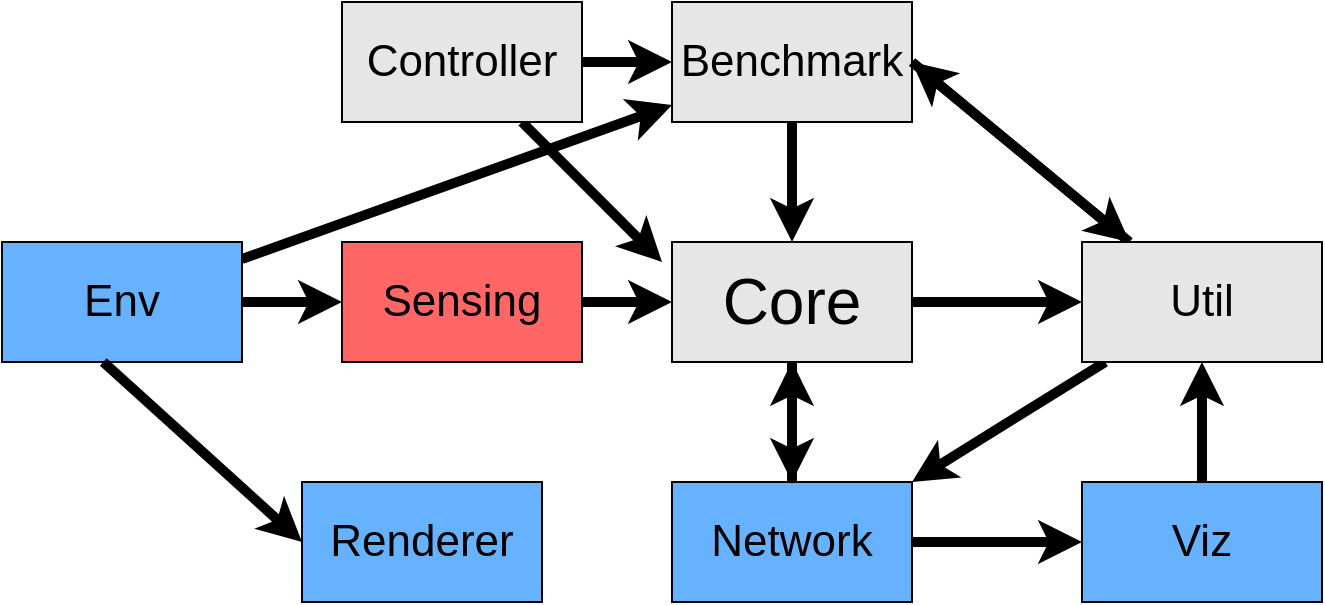 <mxfile version="16.5.3" type="github">
  <diagram id="4d9_lw18VRiKHgwqIARj" name="Page-1">
    <mxGraphModel dx="996" dy="648" grid="1" gridSize="10" guides="1" tooltips="1" connect="1" arrows="1" fold="1" page="1" pageScale="1" pageWidth="850" pageHeight="1100" math="0" shadow="0">
      <root>
        <mxCell id="0" />
        <mxCell id="1" parent="0" />
        <mxCell id="Ux1Jz94SZOap6DYFeqx9-13" value="" style="edgeStyle=none;rounded=0;orthogonalLoop=1;jettySize=auto;html=1;fontSize=22;strokeWidth=5;" parent="1" source="Ux1Jz94SZOap6DYFeqx9-2" target="Ux1Jz94SZOap6DYFeqx9-4" edge="1">
          <mxGeometry relative="1" as="geometry" />
        </mxCell>
        <mxCell id="Ux1Jz94SZOap6DYFeqx9-2" value="&lt;font style=&quot;font-size: 32px&quot;&gt;Core&lt;/font&gt;" style="rounded=0;whiteSpace=wrap;html=1;shadow=0;glass=0;sketch=0;imageWidth=24;arcSize=12;fillColor=#E6E6E6;gradientColor=none;" parent="1" vertex="1">
          <mxGeometry x="365" y="350" width="120" height="60" as="geometry" />
        </mxCell>
        <mxCell id="Ux1Jz94SZOap6DYFeqx9-11" value="" style="edgeStyle=orthogonalEdgeStyle;rounded=0;orthogonalLoop=1;jettySize=auto;html=1;fontSize=22;strokeWidth=5;" parent="1" source="Ux1Jz94SZOap6DYFeqx9-3" target="Ux1Jz94SZOap6DYFeqx9-2" edge="1">
          <mxGeometry relative="1" as="geometry" />
        </mxCell>
        <mxCell id="Ux1Jz94SZOap6DYFeqx9-3" value="&lt;font style=&quot;font-size: 22px&quot;&gt;Benchmark&lt;/font&gt;" style="rounded=0;whiteSpace=wrap;html=1;shadow=0;glass=0;sketch=0;imageWidth=24;arcSize=12;fillColor=#E6E6E6;strokeColor=#000000;" parent="1" vertex="1">
          <mxGeometry x="365" y="230" width="120" height="60" as="geometry" />
        </mxCell>
        <mxCell id="Ux1Jz94SZOap6DYFeqx9-12" style="rounded=0;orthogonalLoop=1;jettySize=auto;html=1;entryX=1;entryY=0.5;entryDx=0;entryDy=0;fontSize=22;strokeWidth=5;strokeColor=default;" parent="1" source="Ux1Jz94SZOap6DYFeqx9-4" target="Ux1Jz94SZOap6DYFeqx9-3" edge="1">
          <mxGeometry relative="1" as="geometry" />
        </mxCell>
        <mxCell id="Ux1Jz94SZOap6DYFeqx9-15" style="edgeStyle=none;rounded=0;orthogonalLoop=1;jettySize=auto;html=1;fontSize=22;strokeWidth=5;entryX=1;entryY=0;entryDx=0;entryDy=0;" parent="1" source="Ux1Jz94SZOap6DYFeqx9-4" target="Ux1Jz94SZOap6DYFeqx9-6" edge="1">
          <mxGeometry relative="1" as="geometry">
            <mxPoint x="490" y="500" as="targetPoint" />
          </mxGeometry>
        </mxCell>
        <mxCell id="Ux1Jz94SZOap6DYFeqx9-4" value="&lt;font style=&quot;font-size: 22px&quot;&gt;Util&lt;/font&gt;" style="rounded=0;whiteSpace=wrap;html=1;shadow=0;glass=0;sketch=0;imageWidth=24;arcSize=12;fillColor=#E6E6E6;" parent="1" vertex="1">
          <mxGeometry x="570" y="350" width="120" height="60" as="geometry" />
        </mxCell>
        <mxCell id="Ux1Jz94SZOap6DYFeqx9-14" value="" style="edgeStyle=none;rounded=0;orthogonalLoop=1;jettySize=auto;html=1;fontSize=22;strokeWidth=5;" parent="1" source="Ux1Jz94SZOap6DYFeqx9-5" target="Ux1Jz94SZOap6DYFeqx9-4" edge="1">
          <mxGeometry relative="1" as="geometry" />
        </mxCell>
        <mxCell id="Ux1Jz94SZOap6DYFeqx9-5" value="&lt;span style=&quot;font-size: 22px&quot;&gt;Viz&lt;/span&gt;" style="rounded=0;whiteSpace=wrap;html=1;shadow=0;glass=0;sketch=0;imageWidth=24;arcSize=12;fillColor=#66B2FF;" parent="1" vertex="1">
          <mxGeometry x="570" y="470" width="120" height="60" as="geometry" />
        </mxCell>
        <mxCell id="Ux1Jz94SZOap6DYFeqx9-10" style="edgeStyle=orthogonalEdgeStyle;rounded=0;orthogonalLoop=1;jettySize=auto;html=1;entryX=0.5;entryY=1;entryDx=0;entryDy=0;fontSize=22;strokeWidth=5;exitX=0.5;exitY=0;exitDx=0;exitDy=0;exitPerimeter=0;" parent="1" source="Ux1Jz94SZOap6DYFeqx9-6" target="Ux1Jz94SZOap6DYFeqx9-2" edge="1">
          <mxGeometry relative="1" as="geometry" />
        </mxCell>
        <mxCell id="jA08bEB6HWw3Zdx4l2Jz-12" value="" style="edgeStyle=orthogonalEdgeStyle;rounded=0;orthogonalLoop=1;jettySize=auto;html=1;" parent="1" source="Ux1Jz94SZOap6DYFeqx9-6" target="Ux1Jz94SZOap6DYFeqx9-2" edge="1">
          <mxGeometry relative="1" as="geometry" />
        </mxCell>
        <mxCell id="Ux1Jz94SZOap6DYFeqx9-6" value="&lt;span style=&quot;font-size: 22px&quot;&gt;Network&lt;/span&gt;" style="rounded=0;whiteSpace=wrap;html=1;shadow=0;glass=0;sketch=0;imageWidth=24;arcSize=12;fillColor=#66B2FF;" parent="1" vertex="1">
          <mxGeometry x="365" y="470" width="120" height="60" as="geometry" />
        </mxCell>
        <mxCell id="Ux1Jz94SZOap6DYFeqx9-7" value="&lt;span style=&quot;font-size: 22px&quot;&gt;Renderer&lt;/span&gt;" style="rounded=0;whiteSpace=wrap;html=1;shadow=0;glass=0;sketch=0;imageWidth=24;arcSize=12;fillColor=#66B2FF;" parent="1" vertex="1">
          <mxGeometry x="180" y="470" width="120" height="60" as="geometry" />
        </mxCell>
        <mxCell id="Ux1Jz94SZOap6DYFeqx9-17" style="edgeStyle=none;rounded=0;orthogonalLoop=1;jettySize=auto;html=1;fontSize=22;strokeColor=default;strokeWidth=5;" parent="1" source="Ux1Jz94SZOap6DYFeqx9-8" target="Ux1Jz94SZOap6DYFeqx9-3" edge="1">
          <mxGeometry relative="1" as="geometry" />
        </mxCell>
        <mxCell id="Ux1Jz94SZOap6DYFeqx9-22" value="" style="edgeStyle=none;rounded=0;orthogonalLoop=1;jettySize=auto;html=1;fontSize=22;strokeColor=default;strokeWidth=5;" parent="1" source="Ux1Jz94SZOap6DYFeqx9-8" target="Ux1Jz94SZOap6DYFeqx9-21" edge="1">
          <mxGeometry relative="1" as="geometry" />
        </mxCell>
        <mxCell id="Ux1Jz94SZOap6DYFeqx9-8" value="&lt;span style=&quot;font-size: 22px&quot;&gt;Env&lt;/span&gt;" style="rounded=0;whiteSpace=wrap;html=1;shadow=0;glass=0;sketch=0;imageWidth=24;arcSize=12;fillColor=#66B2FF;" parent="1" vertex="1">
          <mxGeometry x="30" y="350" width="120" height="60" as="geometry" />
        </mxCell>
        <mxCell id="Ux1Jz94SZOap6DYFeqx9-18" value="" style="edgeStyle=none;rounded=0;orthogonalLoop=1;jettySize=auto;html=1;fontSize=22;strokeColor=default;strokeWidth=5;" parent="1" source="Ux1Jz94SZOap6DYFeqx9-9" target="Ux1Jz94SZOap6DYFeqx9-3" edge="1">
          <mxGeometry relative="1" as="geometry" />
        </mxCell>
        <mxCell id="Ux1Jz94SZOap6DYFeqx9-19" style="edgeStyle=none;rounded=0;orthogonalLoop=1;jettySize=auto;html=1;fontSize=22;strokeColor=default;strokeWidth=5;" parent="1" source="Ux1Jz94SZOap6DYFeqx9-9" edge="1">
          <mxGeometry relative="1" as="geometry">
            <mxPoint x="360" y="360" as="targetPoint" />
          </mxGeometry>
        </mxCell>
        <mxCell id="Ux1Jz94SZOap6DYFeqx9-9" value="&lt;span style=&quot;font-size: 22px&quot;&gt;Controller&lt;/span&gt;" style="rounded=0;whiteSpace=wrap;html=1;shadow=0;glass=0;sketch=0;imageWidth=24;arcSize=12;fillColor=#E6E6E6;" parent="1" vertex="1">
          <mxGeometry x="200" y="230" width="120" height="60" as="geometry" />
        </mxCell>
        <mxCell id="Ux1Jz94SZOap6DYFeqx9-23" value="" style="edgeStyle=none;rounded=0;orthogonalLoop=1;jettySize=auto;html=1;fontSize=22;strokeColor=default;strokeWidth=5;" parent="1" source="Ux1Jz94SZOap6DYFeqx9-21" target="Ux1Jz94SZOap6DYFeqx9-2" edge="1">
          <mxGeometry relative="1" as="geometry" />
        </mxCell>
        <mxCell id="Ux1Jz94SZOap6DYFeqx9-21" value="&lt;span style=&quot;font-size: 22px&quot;&gt;Sensing&lt;br&gt;&lt;/span&gt;" style="rounded=0;whiteSpace=wrap;html=1;shadow=0;glass=0;sketch=0;imageWidth=24;arcSize=12;fillColor=#FF6666;" parent="1" vertex="1">
          <mxGeometry x="200" y="350" width="120" height="60" as="geometry" />
        </mxCell>
        <mxCell id="jA08bEB6HWw3Zdx4l2Jz-4" style="rounded=0;orthogonalLoop=1;jettySize=auto;html=1;fontSize=22;strokeWidth=5;strokeColor=default;exitX=1;exitY=0.5;exitDx=0;exitDy=0;" parent="1" source="Ux1Jz94SZOap6DYFeqx9-3" target="Ux1Jz94SZOap6DYFeqx9-4" edge="1">
          <mxGeometry relative="1" as="geometry">
            <mxPoint x="550" y="140" as="sourcePoint" />
            <mxPoint x="590" y="180" as="targetPoint" />
          </mxGeometry>
        </mxCell>
        <mxCell id="jA08bEB6HWw3Zdx4l2Jz-14" value="" style="edgeStyle=none;rounded=0;orthogonalLoop=1;jettySize=auto;html=1;fontSize=22;strokeWidth=5;exitX=0.5;exitY=1;exitDx=0;exitDy=0;" parent="1" source="Ux1Jz94SZOap6DYFeqx9-2" target="Ux1Jz94SZOap6DYFeqx9-6" edge="1">
          <mxGeometry relative="1" as="geometry">
            <mxPoint x="495" y="390" as="sourcePoint" />
            <mxPoint x="580" y="390" as="targetPoint" />
          </mxGeometry>
        </mxCell>
        <mxCell id="jA08bEB6HWw3Zdx4l2Jz-15" value="" style="edgeStyle=none;rounded=0;orthogonalLoop=1;jettySize=auto;html=1;fontSize=22;strokeWidth=5;exitX=1;exitY=0.5;exitDx=0;exitDy=0;entryX=0;entryY=0.5;entryDx=0;entryDy=0;" parent="1" source="Ux1Jz94SZOap6DYFeqx9-6" target="Ux1Jz94SZOap6DYFeqx9-5" edge="1">
          <mxGeometry relative="1" as="geometry">
            <mxPoint x="505" y="400" as="sourcePoint" />
            <mxPoint x="590" y="400" as="targetPoint" />
          </mxGeometry>
        </mxCell>
        <mxCell id="N_xT7Z6VNeLU-pzjndza-1" value="" style="edgeStyle=none;rounded=0;orthogonalLoop=1;jettySize=auto;html=1;fontSize=22;strokeColor=default;strokeWidth=5;exitX=0.422;exitY=1;exitDx=0;exitDy=0;exitPerimeter=0;entryX=0;entryY=0.5;entryDx=0;entryDy=0;" edge="1" parent="1" source="Ux1Jz94SZOap6DYFeqx9-8" target="Ux1Jz94SZOap6DYFeqx9-7">
          <mxGeometry relative="1" as="geometry">
            <mxPoint x="160" y="390" as="sourcePoint" />
            <mxPoint x="210" y="390" as="targetPoint" />
          </mxGeometry>
        </mxCell>
      </root>
    </mxGraphModel>
  </diagram>
</mxfile>
